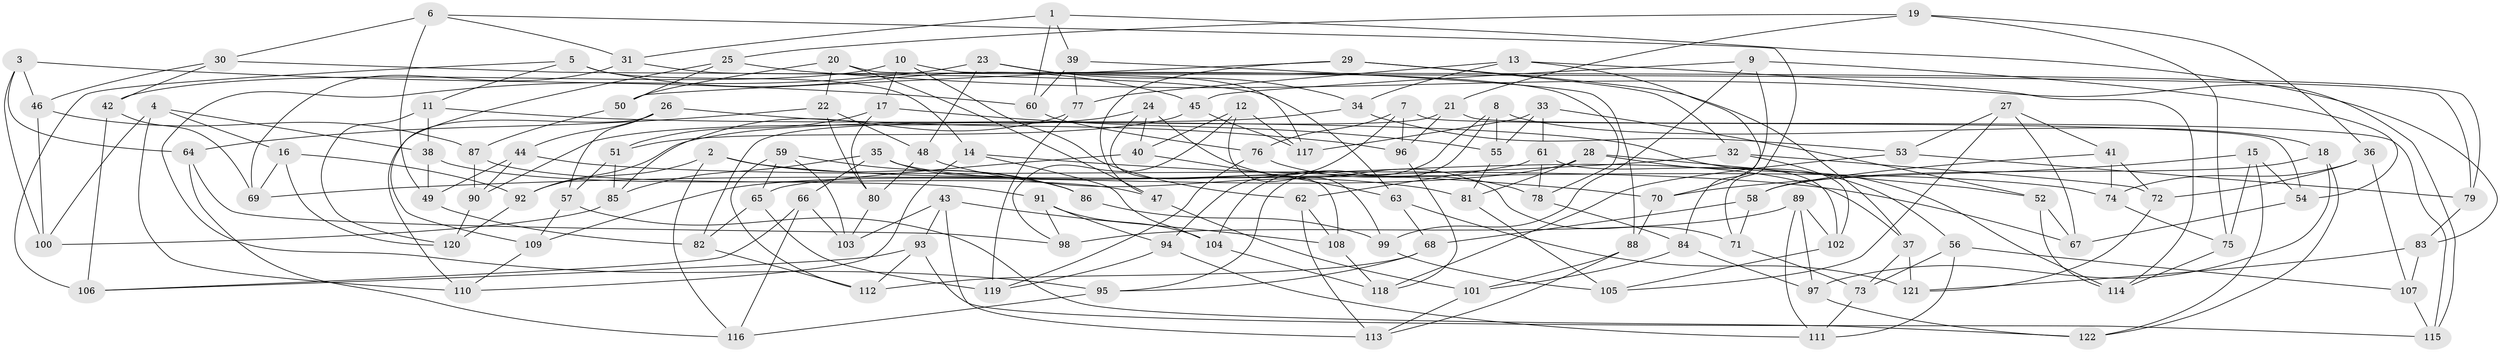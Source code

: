 // coarse degree distribution, {3: 0.05263157894736842, 6: 0.4473684210526316, 4: 0.34210526315789475, 5: 0.15789473684210525}
// Generated by graph-tools (version 1.1) at 2025/42/03/06/25 10:42:20]
// undirected, 122 vertices, 244 edges
graph export_dot {
graph [start="1"]
  node [color=gray90,style=filled];
  1;
  2;
  3;
  4;
  5;
  6;
  7;
  8;
  9;
  10;
  11;
  12;
  13;
  14;
  15;
  16;
  17;
  18;
  19;
  20;
  21;
  22;
  23;
  24;
  25;
  26;
  27;
  28;
  29;
  30;
  31;
  32;
  33;
  34;
  35;
  36;
  37;
  38;
  39;
  40;
  41;
  42;
  43;
  44;
  45;
  46;
  47;
  48;
  49;
  50;
  51;
  52;
  53;
  54;
  55;
  56;
  57;
  58;
  59;
  60;
  61;
  62;
  63;
  64;
  65;
  66;
  67;
  68;
  69;
  70;
  71;
  72;
  73;
  74;
  75;
  76;
  77;
  78;
  79;
  80;
  81;
  82;
  83;
  84;
  85;
  86;
  87;
  88;
  89;
  90;
  91;
  92;
  93;
  94;
  95;
  96;
  97;
  98;
  99;
  100;
  101;
  102;
  103;
  104;
  105;
  106;
  107;
  108;
  109;
  110;
  111;
  112;
  113;
  114;
  115;
  116;
  117;
  118;
  119;
  120;
  121;
  122;
  1 -- 31;
  1 -- 60;
  1 -- 39;
  1 -- 83;
  2 -- 116;
  2 -- 74;
  2 -- 92;
  2 -- 86;
  3 -- 100;
  3 -- 60;
  3 -- 46;
  3 -- 64;
  4 -- 100;
  4 -- 16;
  4 -- 38;
  4 -- 110;
  5 -- 11;
  5 -- 106;
  5 -- 45;
  5 -- 14;
  6 -- 49;
  6 -- 31;
  6 -- 71;
  6 -- 30;
  7 -- 96;
  7 -- 76;
  7 -- 94;
  7 -- 54;
  8 -- 104;
  8 -- 18;
  8 -- 95;
  8 -- 55;
  9 -- 45;
  9 -- 99;
  9 -- 70;
  9 -- 54;
  10 -- 17;
  10 -- 62;
  10 -- 42;
  10 -- 79;
  11 -- 114;
  11 -- 120;
  11 -- 38;
  12 -- 98;
  12 -- 99;
  12 -- 117;
  12 -- 40;
  13 -- 114;
  13 -- 84;
  13 -- 34;
  13 -- 77;
  14 -- 70;
  14 -- 104;
  14 -- 110;
  15 -- 70;
  15 -- 122;
  15 -- 54;
  15 -- 75;
  16 -- 92;
  16 -- 120;
  16 -- 69;
  17 -- 80;
  17 -- 51;
  17 -- 55;
  18 -- 122;
  18 -- 97;
  18 -- 58;
  19 -- 21;
  19 -- 25;
  19 -- 36;
  19 -- 75;
  20 -- 22;
  20 -- 79;
  20 -- 50;
  20 -- 47;
  21 -- 96;
  21 -- 115;
  21 -- 82;
  22 -- 80;
  22 -- 48;
  22 -- 64;
  23 -- 34;
  23 -- 117;
  23 -- 48;
  23 -- 95;
  24 -- 108;
  24 -- 90;
  24 -- 71;
  24 -- 40;
  25 -- 115;
  25 -- 109;
  25 -- 50;
  26 -- 44;
  26 -- 110;
  26 -- 96;
  26 -- 57;
  27 -- 105;
  27 -- 67;
  27 -- 53;
  27 -- 41;
  28 -- 56;
  28 -- 81;
  28 -- 109;
  28 -- 52;
  29 -- 47;
  29 -- 37;
  29 -- 50;
  29 -- 32;
  30 -- 46;
  30 -- 63;
  30 -- 42;
  31 -- 69;
  31 -- 78;
  32 -- 72;
  32 -- 102;
  32 -- 69;
  33 -- 117;
  33 -- 61;
  33 -- 55;
  33 -- 52;
  34 -- 53;
  34 -- 92;
  35 -- 37;
  35 -- 85;
  35 -- 86;
  35 -- 66;
  36 -- 74;
  36 -- 72;
  36 -- 107;
  37 -- 121;
  37 -- 73;
  38 -- 47;
  38 -- 49;
  39 -- 77;
  39 -- 88;
  39 -- 60;
  40 -- 65;
  40 -- 63;
  41 -- 58;
  41 -- 74;
  41 -- 72;
  42 -- 106;
  42 -- 69;
  43 -- 103;
  43 -- 108;
  43 -- 113;
  43 -- 93;
  44 -- 49;
  44 -- 90;
  44 -- 67;
  45 -- 51;
  45 -- 117;
  46 -- 87;
  46 -- 100;
  47 -- 101;
  48 -- 80;
  48 -- 81;
  49 -- 82;
  50 -- 87;
  51 -- 57;
  51 -- 85;
  52 -- 114;
  52 -- 67;
  53 -- 118;
  53 -- 79;
  54 -- 67;
  55 -- 81;
  56 -- 73;
  56 -- 111;
  56 -- 107;
  57 -- 122;
  57 -- 109;
  58 -- 68;
  58 -- 71;
  59 -- 103;
  59 -- 86;
  59 -- 112;
  59 -- 65;
  60 -- 76;
  61 -- 102;
  61 -- 62;
  61 -- 78;
  62 -- 113;
  62 -- 108;
  63 -- 68;
  63 -- 121;
  64 -- 116;
  64 -- 98;
  65 -- 119;
  65 -- 82;
  66 -- 116;
  66 -- 103;
  66 -- 106;
  68 -- 112;
  68 -- 95;
  70 -- 88;
  71 -- 73;
  72 -- 121;
  73 -- 111;
  74 -- 75;
  75 -- 114;
  76 -- 119;
  76 -- 78;
  77 -- 119;
  77 -- 85;
  78 -- 84;
  79 -- 83;
  80 -- 103;
  81 -- 105;
  82 -- 112;
  83 -- 107;
  83 -- 121;
  84 -- 101;
  84 -- 97;
  85 -- 100;
  86 -- 99;
  87 -- 90;
  87 -- 91;
  88 -- 113;
  88 -- 101;
  89 -- 98;
  89 -- 102;
  89 -- 111;
  89 -- 97;
  90 -- 120;
  91 -- 94;
  91 -- 98;
  91 -- 104;
  92 -- 120;
  93 -- 115;
  93 -- 106;
  93 -- 112;
  94 -- 119;
  94 -- 111;
  95 -- 116;
  96 -- 118;
  97 -- 122;
  99 -- 105;
  101 -- 113;
  102 -- 105;
  104 -- 118;
  107 -- 115;
  108 -- 118;
  109 -- 110;
}
